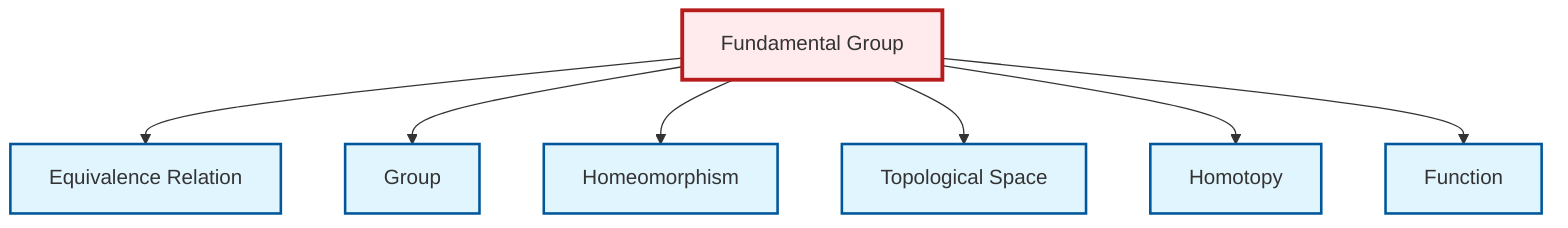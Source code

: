graph TD
    classDef definition fill:#e1f5fe,stroke:#01579b,stroke-width:2px
    classDef theorem fill:#f3e5f5,stroke:#4a148c,stroke-width:2px
    classDef axiom fill:#fff3e0,stroke:#e65100,stroke-width:2px
    classDef example fill:#e8f5e9,stroke:#1b5e20,stroke-width:2px
    classDef current fill:#ffebee,stroke:#b71c1c,stroke-width:3px
    def-equivalence-relation["Equivalence Relation"]:::definition
    def-function["Function"]:::definition
    def-homeomorphism["Homeomorphism"]:::definition
    def-homotopy["Homotopy"]:::definition
    def-group["Group"]:::definition
    def-fundamental-group["Fundamental Group"]:::definition
    def-topological-space["Topological Space"]:::definition
    def-fundamental-group --> def-equivalence-relation
    def-fundamental-group --> def-group
    def-fundamental-group --> def-homeomorphism
    def-fundamental-group --> def-topological-space
    def-fundamental-group --> def-homotopy
    def-fundamental-group --> def-function
    class def-fundamental-group current